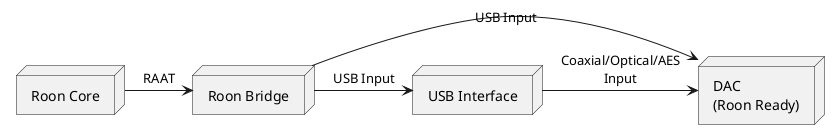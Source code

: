 @startuml

node "Roon Core" as roon
node "Roon Bridge" as bridge
roon -> bridge : RAAT
node "DAC\n(Roon Ready)" as dac
bridge -> dac : USB Input
node "USB Interface" as inf
bridge -> inf : USB Input
inf -> dac : Coaxial/Optical/AES\nInput

@enduml